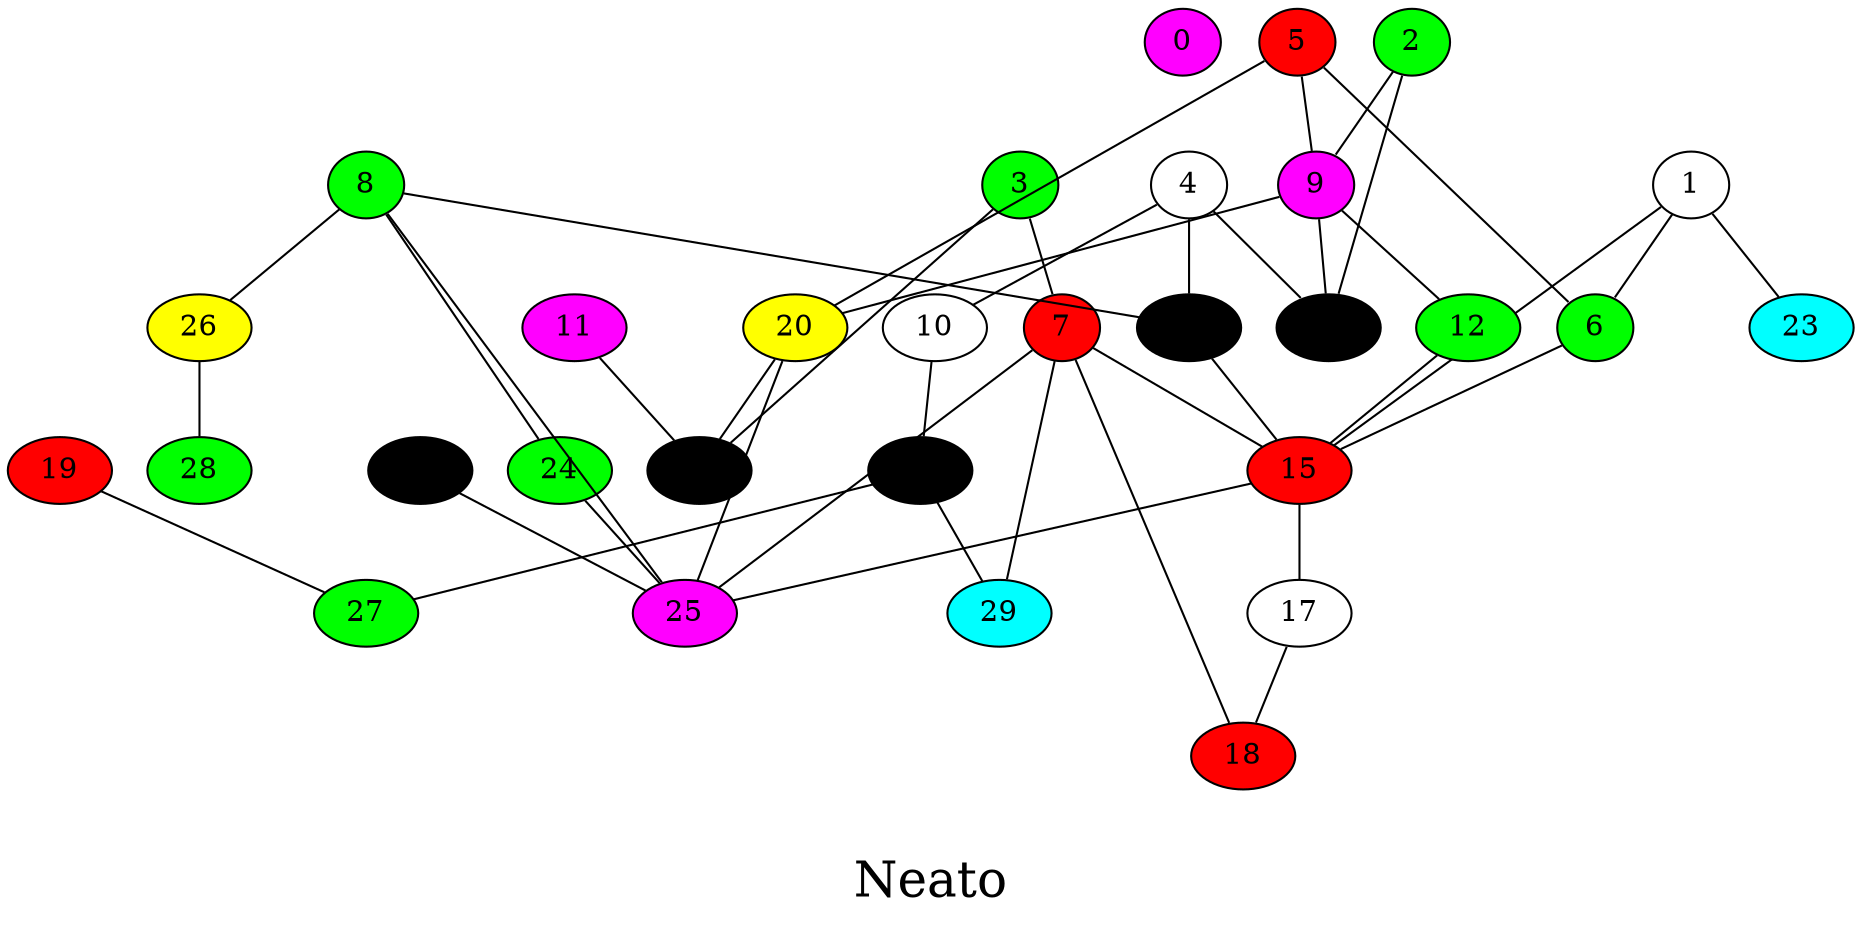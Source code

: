 /*****
Neato
*****/

graph G {
  graph [splines=false overlap=false]
  node  [shape=ellipse, width=0.3, height=0.3]
  0 [style=filled, fillcolor="magenta"];
  1 [style=filled, fillcolor="white"];
  2 [style=filled, fillcolor="green"];
  3 [style=filled, fillcolor="green"];
  4 [style=filled, fillcolor="white"];
  5 [style=filled, fillcolor="red"];
  6 [style=filled, fillcolor="green"];
  7 [style=filled, fillcolor="red"];
  8 [style=filled, fillcolor="green"];
  9 [style=filled, fillcolor="magenta"];
  10 [style=filled, fillcolor="white"];
  11 [style=filled, fillcolor="magenta"];
  12 [style=filled, fillcolor="green"];
  13 [style=filled, fillcolor="black"];
  14 [style=filled, fillcolor="black"];
  15 [style=filled, fillcolor="red"];
  16 [style=filled, fillcolor="black"];
  17 [style=filled, fillcolor="white"];
  18 [style=filled, fillcolor="red"];
  19 [style=filled, fillcolor="red"];
  20 [style=filled, fillcolor="yellow"];
  21 [style=filled, fillcolor="black"];
  22 [style=filled, fillcolor="black"];
  23 [style=filled, fillcolor="cyan"];
  24 [style=filled, fillcolor="green"];
  25 [style=filled, fillcolor="magenta"];
  26 [style=filled, fillcolor="yellow"];
  27 [style=filled, fillcolor="green"];
  28 [style=filled, fillcolor="green"];
  29 [style=filled, fillcolor="cyan"];
  1 -- 6;
  1 -- 15;
  1 -- 23;
  2 -- 9;
  2 -- 21;
  3 -- 7;
  3 -- 22;
  4 -- 10;
  4 -- 14;
  4 -- 21;
  5 -- 6;
  5 -- 9;
  5 -- 20;
  6 -- 15;
  7 -- 15;
  7 -- 18;
  7 -- 25;
  7 -- 29;
  8 -- 14;
  8 -- 24;
  8 -- 25;
  8 -- 26;
  9 -- 12;
  9 -- 20;
  9 -- 21;
  10 -- 13;
  11 -- 22;
  12 -- 15;
  13 -- 27;
  13 -- 29;
  14 -- 15;
  15 -- 17;
  15 -- 25;
  16 -- 25;
  17 -- 18;
  19 -- 27;
  20 -- 22;
  20 -- 25;
  24 -- 25;
  26 -- 28;
  label = "\nNeato\n";  fontsize=24;
}
